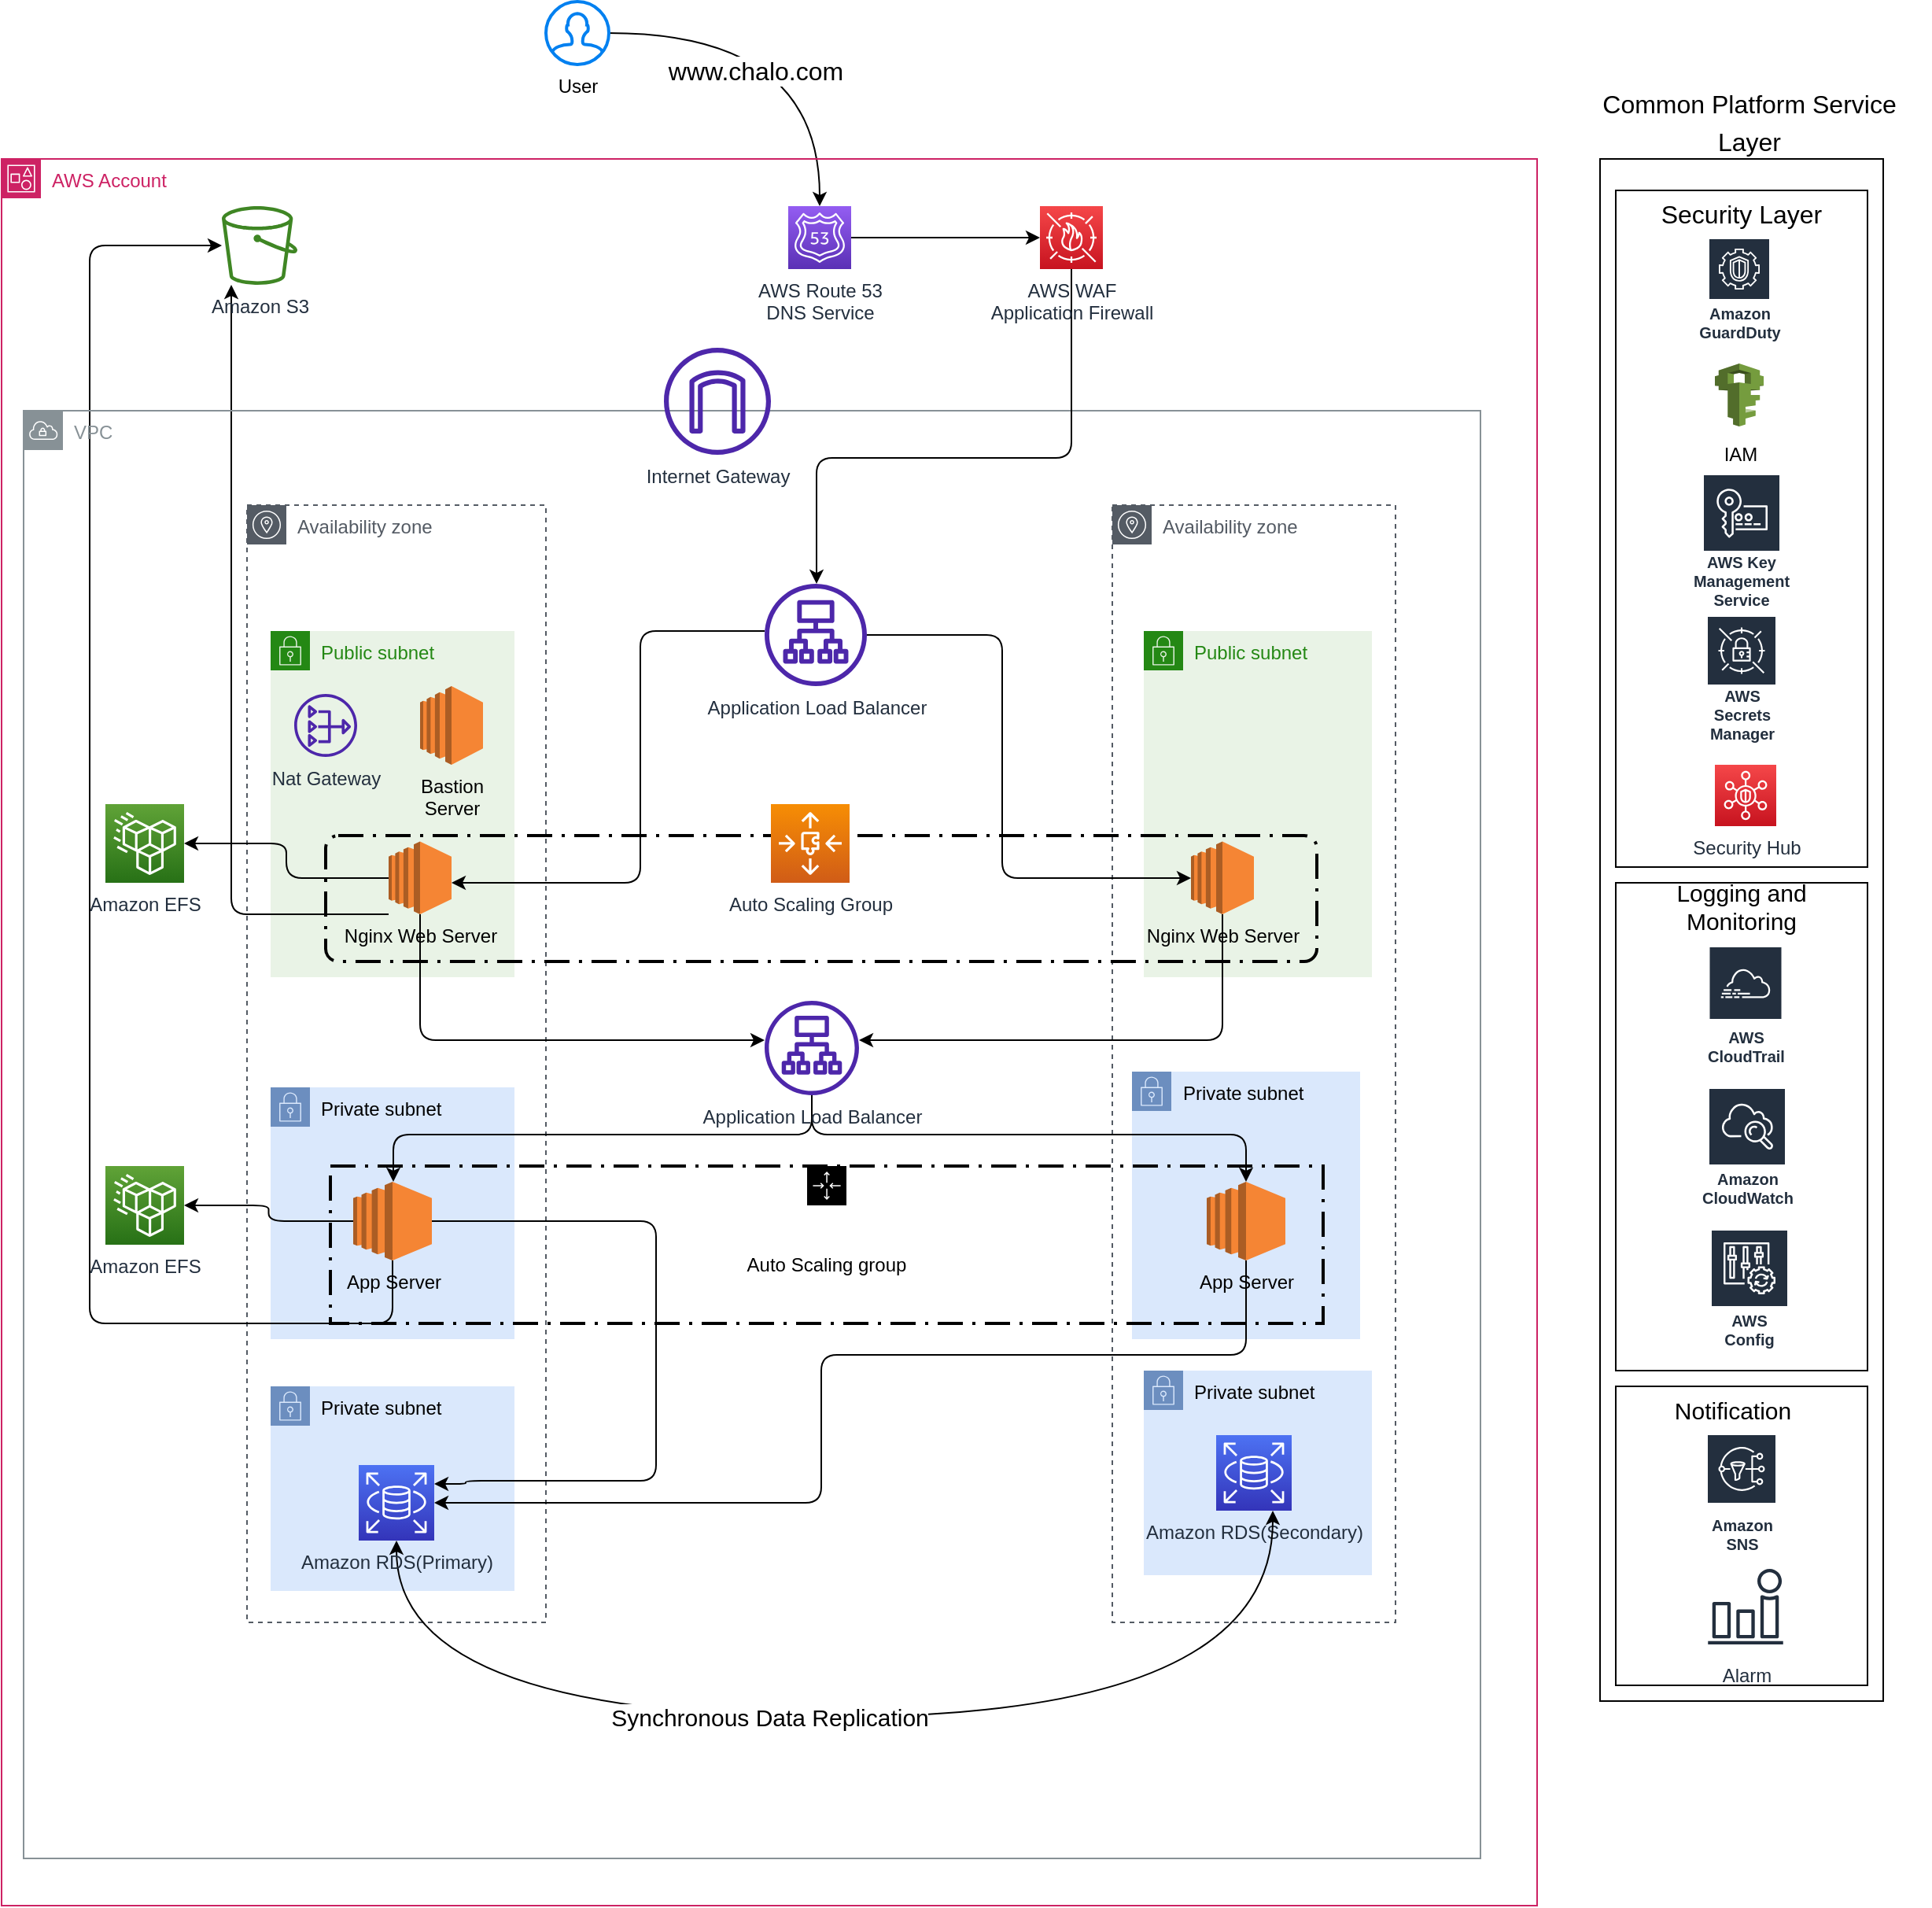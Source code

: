 <mxfile version="20.8.1" type="device"><diagram id="VfJiQpfm0IFeN0vNIJWV" name="EC2-instance"><mxGraphModel dx="2261" dy="1925" grid="1" gridSize="10" guides="1" tooltips="1" connect="1" arrows="1" fold="1" page="1" pageScale="1" pageWidth="827" pageHeight="1169" math="0" shadow="0"><root><mxCell id="0"/><mxCell id="1" parent="0"/><mxCell id="Yi2AJ_LYG7xFvUMXP88y-2" value="Availability zone" style="sketch=0;outlineConnect=0;gradientColor=none;html=1;whiteSpace=wrap;fontSize=12;fontStyle=0;shape=mxgraph.aws4.group;grIcon=mxgraph.aws4.group_availability_zone;strokeColor=#545B64;fillColor=none;verticalAlign=top;align=left;spacingLeft=30;fontColor=#545B64;dashed=1;rounded=1;" parent="1" vertex="1"><mxGeometry x="50" y="240" width="190" height="710" as="geometry"/></mxCell><mxCell id="Yi2AJ_LYG7xFvUMXP88y-3" value="Availability zone" style="sketch=0;outlineConnect=0;gradientColor=none;html=1;whiteSpace=wrap;fontSize=12;fontStyle=0;shape=mxgraph.aws4.group;grIcon=mxgraph.aws4.group_availability_zone;strokeColor=#545B64;fillColor=none;verticalAlign=top;align=left;spacingLeft=30;fontColor=#545B64;dashed=1;rounded=1;" parent="1" vertex="1"><mxGeometry x="600" y="240" width="180" height="710" as="geometry"/></mxCell><mxCell id="Yi2AJ_LYG7xFvUMXP88y-8" value="Private subnet" style="points=[[0,0],[0.25,0],[0.5,0],[0.75,0],[1,0],[1,0.25],[1,0.5],[1,0.75],[1,1],[0.75,1],[0.5,1],[0.25,1],[0,1],[0,0.75],[0,0.5],[0,0.25]];outlineConnect=0;html=1;whiteSpace=wrap;fontSize=12;fontStyle=0;container=1;pointerEvents=0;collapsible=0;recursiveResize=0;shape=mxgraph.aws4.group;grIcon=mxgraph.aws4.group_security_group;grStroke=0;strokeColor=#6c8ebf;fillColor=#dae8fc;verticalAlign=top;align=left;spacingLeft=30;dashed=0;rounded=1;" parent="1" vertex="1"><mxGeometry x="65" y="610" width="155" height="160" as="geometry"/></mxCell><mxCell id="Yi2AJ_LYG7xFvUMXP88y-9" value="Private subnet" style="points=[[0,0],[0.25,0],[0.5,0],[0.75,0],[1,0],[1,0.25],[1,0.5],[1,0.75],[1,1],[0.75,1],[0.5,1],[0.25,1],[0,1],[0,0.75],[0,0.5],[0,0.25]];outlineConnect=0;html=1;whiteSpace=wrap;fontSize=12;fontStyle=0;container=1;pointerEvents=0;collapsible=0;recursiveResize=0;shape=mxgraph.aws4.group;grIcon=mxgraph.aws4.group_security_group;grStroke=0;strokeColor=#6c8ebf;fillColor=#dae8fc;verticalAlign=top;align=left;spacingLeft=30;dashed=0;rounded=1;" parent="1" vertex="1"><mxGeometry x="612.5" y="600" width="145" height="170" as="geometry"/></mxCell><mxCell id="Yi2AJ_LYG7xFvUMXP88y-24" value="App Server" style="outlineConnect=0;dashed=0;verticalLabelPosition=bottom;verticalAlign=top;align=center;html=1;shape=mxgraph.aws3.ec2;fillColor=#F58534;gradientColor=none;rounded=1;" parent="Yi2AJ_LYG7xFvUMXP88y-9" vertex="1"><mxGeometry x="47.5" y="70" width="50" height="50" as="geometry"/></mxCell><mxCell id="Nc8AqNa_bZVhaD4YmrT5-22" style="edgeStyle=orthogonalEdgeStyle;curved=1;rounded=1;orthogonalLoop=1;jettySize=auto;html=1;startArrow=none;startFill=0;endArrow=classic;endFill=1;" edge="1" parent="1" source="sD50uz7uhA5rDlxa6q5j-3" target="sD50uz7uhA5rDlxa6q5j-4"><mxGeometry relative="1" as="geometry"/></mxCell><mxCell id="Nc8AqNa_bZVhaD4YmrT5-30" value="www.chalo.com" style="edgeLabel;html=1;align=center;verticalAlign=middle;resizable=0;points=[];fontSize=16;fontFamily=Helvetica;" vertex="1" connectable="0" parent="Nc8AqNa_bZVhaD4YmrT5-22"><mxGeometry x="-0.238" y="-24" relative="1" as="geometry"><mxPoint as="offset"/></mxGeometry></mxCell><mxCell id="sD50uz7uhA5rDlxa6q5j-3" value="User" style="html=1;verticalLabelPosition=bottom;align=center;labelBackgroundColor=#ffffff;verticalAlign=top;strokeWidth=2;strokeColor=#0080F0;shadow=0;dashed=0;shape=mxgraph.ios7.icons.user;rounded=1;" parent="1" vertex="1"><mxGeometry x="240" y="-80" width="40" height="40" as="geometry"/></mxCell><mxCell id="Yi2AJ_LYG7xFvUMXP88y-4" value="Private subnet" style="points=[[0,0],[0.25,0],[0.5,0],[0.75,0],[1,0],[1,0.25],[1,0.5],[1,0.75],[1,1],[0.75,1],[0.5,1],[0.25,1],[0,1],[0,0.75],[0,0.5],[0,0.25]];outlineConnect=0;html=1;whiteSpace=wrap;fontSize=12;fontStyle=0;container=1;pointerEvents=0;collapsible=0;recursiveResize=0;shape=mxgraph.aws4.group;grIcon=mxgraph.aws4.group_security_group;grStroke=0;strokeColor=#6c8ebf;fillColor=#dae8fc;verticalAlign=top;align=left;spacingLeft=30;dashed=0;rounded=1;" parent="1" vertex="1"><mxGeometry x="65" y="800" width="155" height="130" as="geometry"/></mxCell><mxCell id="Yi2AJ_LYG7xFvUMXP88y-5" value="Private subnet" style="points=[[0,0],[0.25,0],[0.5,0],[0.75,0],[1,0],[1,0.25],[1,0.5],[1,0.75],[1,1],[0.75,1],[0.5,1],[0.25,1],[0,1],[0,0.75],[0,0.5],[0,0.25]];outlineConnect=0;html=1;whiteSpace=wrap;fontSize=12;fontStyle=0;container=1;pointerEvents=0;collapsible=0;recursiveResize=0;shape=mxgraph.aws4.group;grIcon=mxgraph.aws4.group_security_group;grStroke=0;strokeColor=#6c8ebf;fillColor=#dae8fc;verticalAlign=top;align=left;spacingLeft=30;dashed=0;rounded=1;" parent="1" vertex="1"><mxGeometry x="620" y="790" width="145" height="130" as="geometry"/></mxCell><mxCell id="Nc8AqNa_bZVhaD4YmrT5-3" value="Amazon RDS(Secondary)" style="sketch=0;points=[[0,0,0],[0.25,0,0],[0.5,0,0],[0.75,0,0],[1,0,0],[0,1,0],[0.25,1,0],[0.5,1,0],[0.75,1,0],[1,1,0],[0,0.25,0],[0,0.5,0],[0,0.75,0],[1,0.25,0],[1,0.5,0],[1,0.75,0]];outlineConnect=0;fontColor=#232F3E;gradientColor=#4D72F3;gradientDirection=north;fillColor=#3334B9;strokeColor=#ffffff;dashed=0;verticalLabelPosition=bottom;verticalAlign=top;align=center;html=1;fontSize=12;fontStyle=0;aspect=fixed;shape=mxgraph.aws4.resourceIcon;resIcon=mxgraph.aws4.rds;rounded=1;" vertex="1" parent="Yi2AJ_LYG7xFvUMXP88y-5"><mxGeometry x="46" y="41" width="48" height="48" as="geometry"/></mxCell><mxCell id="Yi2AJ_LYG7xFvUMXP88y-6" value="Public subnet" style="points=[[0,0],[0.25,0],[0.5,0],[0.75,0],[1,0],[1,0.25],[1,0.5],[1,0.75],[1,1],[0.75,1],[0.5,1],[0.25,1],[0,1],[0,0.75],[0,0.5],[0,0.25]];outlineConnect=0;gradientColor=none;html=1;whiteSpace=wrap;fontSize=12;fontStyle=0;container=1;pointerEvents=0;collapsible=0;recursiveResize=0;shape=mxgraph.aws4.group;grIcon=mxgraph.aws4.group_security_group;grStroke=0;strokeColor=#248814;fillColor=#E9F3E6;verticalAlign=top;align=left;spacingLeft=30;fontColor=#248814;dashed=0;rounded=1;" parent="1" vertex="1"><mxGeometry x="65" y="320" width="155" height="220" as="geometry"/></mxCell><mxCell id="Yi2AJ_LYG7xFvUMXP88y-7" value="Public subnet" style="points=[[0,0],[0.25,0],[0.5,0],[0.75,0],[1,0],[1,0.25],[1,0.5],[1,0.75],[1,1],[0.75,1],[0.5,1],[0.25,1],[0,1],[0,0.75],[0,0.5],[0,0.25]];outlineConnect=0;gradientColor=none;html=1;whiteSpace=wrap;fontSize=12;fontStyle=0;container=1;pointerEvents=0;collapsible=0;recursiveResize=0;shape=mxgraph.aws4.group;grIcon=mxgraph.aws4.group_security_group;grStroke=0;strokeColor=#248814;fillColor=#E9F3E6;verticalAlign=top;align=left;spacingLeft=30;fontColor=#248814;dashed=0;rounded=1;" parent="1" vertex="1"><mxGeometry x="620" y="320" width="145" height="220" as="geometry"/></mxCell><mxCell id="Yi2AJ_LYG7xFvUMXP88y-11" value="Nat Gateway" style="sketch=0;outlineConnect=0;fontColor=#232F3E;gradientColor=none;fillColor=#4D27AA;strokeColor=none;dashed=0;verticalLabelPosition=bottom;verticalAlign=top;align=center;html=1;fontSize=12;fontStyle=0;aspect=fixed;pointerEvents=1;shape=mxgraph.aws4.nat_gateway;rounded=1;" parent="1" vertex="1"><mxGeometry x="80" y="360" width="40" height="40" as="geometry"/></mxCell><mxCell id="Yi2AJ_LYG7xFvUMXP88y-12" value="Bastion&lt;br&gt;Server&lt;br&gt;" style="outlineConnect=0;dashed=0;verticalLabelPosition=bottom;verticalAlign=top;align=center;html=1;shape=mxgraph.aws3.ec2;fillColor=#F58534;gradientColor=none;rounded=1;" parent="1" vertex="1"><mxGeometry x="160" y="355" width="40" height="50" as="geometry"/></mxCell><mxCell id="Yi2AJ_LYG7xFvUMXP88y-13" value="" style="rounded=1;arcSize=10;dashed=1;fillColor=none;gradientColor=none;dashPattern=8 3 1 3;strokeWidth=2;" parent="1" vertex="1"><mxGeometry x="100" y="450" width="630" height="80" as="geometry"/></mxCell><mxCell id="Yi2AJ_LYG7xFvUMXP88y-20" style="edgeStyle=orthogonalEdgeStyle;rounded=1;orthogonalLoop=1;jettySize=auto;html=1;" parent="1" source="Yi2AJ_LYG7xFvUMXP88y-14" target="Yi2AJ_LYG7xFvUMXP88y-19" edge="1"><mxGeometry relative="1" as="geometry"/></mxCell><mxCell id="Nc8AqNa_bZVhaD4YmrT5-6" style="edgeStyle=orthogonalEdgeStyle;rounded=1;orthogonalLoop=1;jettySize=auto;html=1;" edge="1" parent="1" source="Yi2AJ_LYG7xFvUMXP88y-14" target="Yi2AJ_LYG7xFvUMXP88y-26"><mxGeometry x="1" y="-92" relative="1" as="geometry"><Array as="points"><mxPoint x="160" y="580"/></Array><mxPoint x="3" y="25" as="offset"/></mxGeometry></mxCell><mxCell id="Nc8AqNa_bZVhaD4YmrT5-20" style="edgeStyle=orthogonalEdgeStyle;rounded=1;orthogonalLoop=1;jettySize=auto;html=1;" edge="1" parent="1" source="Yi2AJ_LYG7xFvUMXP88y-14" target="Yi2AJ_LYG7xFvUMXP88y-18"><mxGeometry relative="1" as="geometry"><Array as="points"><mxPoint x="40" y="500"/></Array></mxGeometry></mxCell><mxCell id="Yi2AJ_LYG7xFvUMXP88y-14" value="Nginx Web Server" style="outlineConnect=0;dashed=0;verticalLabelPosition=bottom;verticalAlign=top;align=center;html=1;shape=mxgraph.aws3.ec2;fillColor=#F58534;gradientColor=none;rounded=1;" parent="1" vertex="1"><mxGeometry x="140" y="453.75" width="40" height="46.25" as="geometry"/></mxCell><mxCell id="Nc8AqNa_bZVhaD4YmrT5-7" style="edgeStyle=orthogonalEdgeStyle;rounded=1;orthogonalLoop=1;jettySize=auto;html=1;" edge="1" parent="1" source="Yi2AJ_LYG7xFvUMXP88y-15" target="Yi2AJ_LYG7xFvUMXP88y-26"><mxGeometry relative="1" as="geometry"><Array as="points"><mxPoint x="670" y="580"/></Array></mxGeometry></mxCell><mxCell id="Yi2AJ_LYG7xFvUMXP88y-15" value="Nginx Web Server" style="outlineConnect=0;dashed=0;verticalLabelPosition=bottom;verticalAlign=top;align=center;html=1;shape=mxgraph.aws3.ec2;fillColor=#F58534;gradientColor=none;rounded=1;" parent="1" vertex="1"><mxGeometry x="650" y="453.75" width="40" height="46.25" as="geometry"/></mxCell><mxCell id="Nc8AqNa_bZVhaD4YmrT5-15" style="edgeStyle=orthogonalEdgeStyle;rounded=1;orthogonalLoop=1;jettySize=auto;html=1;entryX=1;entryY=0.25;entryDx=0;entryDy=0;entryPerimeter=0;" edge="1" parent="1" source="Yi2AJ_LYG7xFvUMXP88y-23" target="Nc8AqNa_bZVhaD4YmrT5-2"><mxGeometry relative="1" as="geometry"><Array as="points"><mxPoint x="310" y="695"/><mxPoint x="310" y="860"/><mxPoint x="189" y="860"/><mxPoint x="189" y="862"/></Array></mxGeometry></mxCell><mxCell id="Nc8AqNa_bZVhaD4YmrT5-17" style="edgeStyle=orthogonalEdgeStyle;rounded=1;orthogonalLoop=1;jettySize=auto;html=1;" edge="1" parent="1" source="Yi2AJ_LYG7xFvUMXP88y-23" target="Nc8AqNa_bZVhaD4YmrT5-16"><mxGeometry relative="1" as="geometry"/></mxCell><mxCell id="Nc8AqNa_bZVhaD4YmrT5-18" style="edgeStyle=orthogonalEdgeStyle;rounded=1;orthogonalLoop=1;jettySize=auto;html=1;" edge="1" parent="1" source="Yi2AJ_LYG7xFvUMXP88y-23" target="Yi2AJ_LYG7xFvUMXP88y-18"><mxGeometry relative="1" as="geometry"><Array as="points"><mxPoint x="143" y="760"/><mxPoint x="-50" y="760"/><mxPoint x="-50" y="75"/></Array></mxGeometry></mxCell><mxCell id="Yi2AJ_LYG7xFvUMXP88y-23" value="App Server" style="outlineConnect=0;dashed=0;verticalLabelPosition=bottom;verticalAlign=top;align=center;html=1;shape=mxgraph.aws3.ec2;fillColor=#F58534;gradientColor=none;rounded=1;" parent="1" vertex="1"><mxGeometry x="117.5" y="670" width="50" height="50" as="geometry"/></mxCell><mxCell id="Nc8AqNa_bZVhaD4YmrT5-21" style="edgeStyle=orthogonalEdgeStyle;rounded=1;orthogonalLoop=1;jettySize=auto;html=1;entryX=0.75;entryY=1;entryDx=0;entryDy=0;entryPerimeter=0;endArrow=classic;endFill=1;startArrow=classic;startFill=1;curved=1;" edge="1" parent="1" source="Nc8AqNa_bZVhaD4YmrT5-2" target="Nc8AqNa_bZVhaD4YmrT5-3"><mxGeometry x="-0.01" y="-101" relative="1" as="geometry"><Array as="points"><mxPoint x="145" y="1010"/><mxPoint x="702" y="1010"/></Array><mxPoint as="offset"/></mxGeometry></mxCell><mxCell id="Nc8AqNa_bZVhaD4YmrT5-48" value="Synchronous Data Replication" style="edgeLabel;html=1;align=center;verticalAlign=middle;resizable=0;points=[];fontSize=15;fontFamily=Helvetica;" vertex="1" connectable="0" parent="Nc8AqNa_bZVhaD4YmrT5-21"><mxGeometry x="0.302" y="10" relative="1" as="geometry"><mxPoint x="-172" y="10" as="offset"/></mxGeometry></mxCell><mxCell id="Nc8AqNa_bZVhaD4YmrT5-2" value="Amazon RDS(Primary)" style="sketch=0;points=[[0,0,0],[0.25,0,0],[0.5,0,0],[0.75,0,0],[1,0,0],[0,1,0],[0.25,1,0],[0.5,1,0],[0.75,1,0],[1,1,0],[0,0.25,0],[0,0.5,0],[0,0.75,0],[1,0.25,0],[1,0.5,0],[1,0.75,0]];outlineConnect=0;fontColor=#232F3E;gradientColor=#4D72F3;gradientDirection=north;fillColor=#3334B9;strokeColor=#ffffff;dashed=0;verticalLabelPosition=bottom;verticalAlign=top;align=center;html=1;fontSize=12;fontStyle=0;aspect=fixed;shape=mxgraph.aws4.resourceIcon;resIcon=mxgraph.aws4.rds;rounded=1;" vertex="1" parent="1"><mxGeometry x="121" y="850" width="48" height="48" as="geometry"/></mxCell><mxCell id="Nc8AqNa_bZVhaD4YmrT5-4" style="edgeStyle=orthogonalEdgeStyle;rounded=1;orthogonalLoop=1;jettySize=auto;html=1;" edge="1" parent="1" source="Yi2AJ_LYG7xFvUMXP88y-17" target="Yi2AJ_LYG7xFvUMXP88y-14"><mxGeometry relative="1" as="geometry"><Array as="points"><mxPoint x="300" y="320"/><mxPoint x="300" y="480"/></Array></mxGeometry></mxCell><mxCell id="Nc8AqNa_bZVhaD4YmrT5-5" style="edgeStyle=orthogonalEdgeStyle;rounded=1;orthogonalLoop=1;jettySize=auto;html=1;" edge="1" parent="1" source="Yi2AJ_LYG7xFvUMXP88y-17" target="Yi2AJ_LYG7xFvUMXP88y-15"><mxGeometry relative="1" as="geometry"><Array as="points"><mxPoint x="530" y="323"/><mxPoint x="530" y="477"/></Array></mxGeometry></mxCell><mxCell id="Nc8AqNa_bZVhaD4YmrT5-8" style="edgeStyle=orthogonalEdgeStyle;rounded=1;orthogonalLoop=1;jettySize=auto;html=1;" edge="1" parent="1" source="Yi2AJ_LYG7xFvUMXP88y-26" target="Yi2AJ_LYG7xFvUMXP88y-23"><mxGeometry relative="1" as="geometry"><Array as="points"><mxPoint x="409" y="640"/><mxPoint x="143" y="640"/></Array></mxGeometry></mxCell><mxCell id="Nc8AqNa_bZVhaD4YmrT5-9" style="edgeStyle=orthogonalEdgeStyle;rounded=1;orthogonalLoop=1;jettySize=auto;html=1;" edge="1" parent="1" source="Yi2AJ_LYG7xFvUMXP88y-26" target="Yi2AJ_LYG7xFvUMXP88y-24"><mxGeometry relative="1" as="geometry"><Array as="points"><mxPoint x="409" y="640"/><mxPoint x="685" y="640"/></Array></mxGeometry></mxCell><mxCell id="Nc8AqNa_bZVhaD4YmrT5-14" style="edgeStyle=orthogonalEdgeStyle;rounded=1;orthogonalLoop=1;jettySize=auto;html=1;entryX=1;entryY=0.5;entryDx=0;entryDy=0;entryPerimeter=0;" edge="1" parent="1" source="Yi2AJ_LYG7xFvUMXP88y-24" target="Nc8AqNa_bZVhaD4YmrT5-2"><mxGeometry relative="1" as="geometry"><Array as="points"><mxPoint x="685" y="780"/><mxPoint x="415" y="780"/><mxPoint x="415" y="874"/></Array></mxGeometry></mxCell><mxCell id="Nc8AqNa_bZVhaD4YmrT5-27" value="" style="rounded=0;whiteSpace=wrap;html=1;hachureGap=4;fontFamily=Helvetica;fontSize=20;glass=0;fillColor=none;" vertex="1" parent="1"><mxGeometry x="910" y="20" width="180" height="980" as="geometry"/></mxCell><mxCell id="Nc8AqNa_bZVhaD4YmrT5-29" value="&lt;font style=&quot;font-size: 16px;&quot;&gt;Common Platform Service Layer&lt;/font&gt;" style="text;html=1;strokeColor=none;fillColor=none;align=center;verticalAlign=middle;whiteSpace=wrap;rounded=0;glass=0;sketch=0;hachureGap=4;jiggle=2;curveFitting=1;fontFamily=Helvetica;fontSize=20;" vertex="1" parent="1"><mxGeometry x="890" y="-20" width="230" height="30" as="geometry"/></mxCell><mxCell id="Nc8AqNa_bZVhaD4YmrT5-32" value="" style="rounded=0;whiteSpace=wrap;html=1;glass=0;sketch=0;hachureGap=4;jiggle=2;curveFitting=1;fontFamily=Helvetica;fontSize=16;fillColor=none;" vertex="1" parent="1"><mxGeometry x="920" y="40" width="160" height="430" as="geometry"/></mxCell><mxCell id="Nc8AqNa_bZVhaD4YmrT5-33" value="Security Layer" style="text;html=1;strokeColor=none;fillColor=none;align=center;verticalAlign=middle;whiteSpace=wrap;rounded=0;glass=0;sketch=0;hachureGap=4;jiggle=2;curveFitting=1;fontFamily=Helvetica;fontSize=16;" vertex="1" parent="1"><mxGeometry x="930" y="40" width="140" height="30" as="geometry"/></mxCell><mxCell id="Nc8AqNa_bZVhaD4YmrT5-34" value="Amazon GuardDuty" style="sketch=0;outlineConnect=0;fontColor=#232F3E;gradientColor=none;strokeColor=#ffffff;fillColor=#232F3E;dashed=0;verticalLabelPosition=middle;verticalAlign=bottom;align=center;html=1;whiteSpace=wrap;fontSize=10;fontStyle=1;spacing=3;shape=mxgraph.aws4.productIcon;prIcon=mxgraph.aws4.guardduty;rounded=0;glass=0;hachureGap=4;jiggle=2;curveFitting=1;fontFamily=Helvetica;" vertex="1" parent="1"><mxGeometry x="978.5" y="70" width="40" height="70" as="geometry"/></mxCell><mxCell id="Nc8AqNa_bZVhaD4YmrT5-35" value="&lt;font style=&quot;font-size: 12px;&quot;&gt;IAM&lt;/font&gt;" style="outlineConnect=0;dashed=0;verticalLabelPosition=bottom;verticalAlign=top;align=center;html=1;shape=mxgraph.aws3.iam;fillColor=#759C3E;gradientColor=none;rounded=0;glass=0;sketch=0;hachureGap=4;jiggle=2;curveFitting=1;fontFamily=Helvetica;fontSize=16;" vertex="1" parent="1"><mxGeometry x="983" y="150" width="31" height="40" as="geometry"/></mxCell><mxCell id="Nc8AqNa_bZVhaD4YmrT5-36" value="AWS Key Management Service" style="sketch=0;outlineConnect=0;fontColor=#232F3E;gradientColor=none;strokeColor=#ffffff;fillColor=#232F3E;dashed=0;verticalLabelPosition=middle;verticalAlign=bottom;align=center;html=1;whiteSpace=wrap;fontSize=10;fontStyle=1;spacing=3;shape=mxgraph.aws4.productIcon;prIcon=mxgraph.aws4.key_management_service;rounded=0;glass=0;hachureGap=4;jiggle=2;curveFitting=1;fontFamily=Helvetica;" vertex="1" parent="1"><mxGeometry x="975" y="220" width="50" height="90" as="geometry"/></mxCell><mxCell id="Nc8AqNa_bZVhaD4YmrT5-37" value="AWS Secrets Manager" style="sketch=0;outlineConnect=0;fontColor=#232F3E;gradientColor=none;strokeColor=#ffffff;fillColor=#232F3E;dashed=0;verticalLabelPosition=middle;verticalAlign=bottom;align=center;html=1;whiteSpace=wrap;fontSize=10;fontStyle=1;spacing=3;shape=mxgraph.aws4.productIcon;prIcon=mxgraph.aws4.secrets_manager;rounded=0;glass=0;hachureGap=4;jiggle=2;curveFitting=1;fontFamily=Helvetica;" vertex="1" parent="1"><mxGeometry x="977.5" y="310" width="45" height="85" as="geometry"/></mxCell><mxCell id="Nc8AqNa_bZVhaD4YmrT5-38" value="Security Hub" style="sketch=0;points=[[0,0,0],[0.25,0,0],[0.5,0,0],[0.75,0,0],[1,0,0],[0,1,0],[0.25,1,0],[0.5,1,0],[0.75,1,0],[1,1,0],[0,0.25,0],[0,0.5,0],[0,0.75,0],[1,0.25,0],[1,0.5,0],[1,0.75,0]];outlineConnect=0;fontColor=#232F3E;gradientColor=#F54749;gradientDirection=north;fillColor=#C7131F;strokeColor=#ffffff;dashed=0;verticalLabelPosition=bottom;verticalAlign=top;align=center;html=1;fontSize=12;fontStyle=0;aspect=fixed;shape=mxgraph.aws4.resourceIcon;resIcon=mxgraph.aws4.security_hub;rounded=0;glass=0;hachureGap=4;jiggle=2;curveFitting=1;fontFamily=Helvetica;" vertex="1" parent="1"><mxGeometry x="983" y="405" width="39" height="39" as="geometry"/></mxCell><mxCell id="Nc8AqNa_bZVhaD4YmrT5-39" value="" style="rounded=0;whiteSpace=wrap;html=1;glass=0;sketch=0;hachureGap=4;jiggle=2;curveFitting=1;fontFamily=Helvetica;fontSize=12;fillColor=none;" vertex="1" parent="1"><mxGeometry x="920" y="480" width="160" height="310" as="geometry"/></mxCell><mxCell id="Nc8AqNa_bZVhaD4YmrT5-40" value="&lt;font style=&quot;font-size: 15px;&quot;&gt;Logging and Monitoring&lt;/font&gt;" style="text;html=1;strokeColor=none;fillColor=none;align=center;verticalAlign=middle;whiteSpace=wrap;rounded=0;glass=0;sketch=0;hachureGap=4;jiggle=2;curveFitting=1;fontFamily=Helvetica;fontSize=12;" vertex="1" parent="1"><mxGeometry x="930" y="480" width="140" height="30" as="geometry"/></mxCell><mxCell id="Nc8AqNa_bZVhaD4YmrT5-41" value="AWS&#10;CloudTrail" style="sketch=0;outlineConnect=0;fontColor=#232F3E;gradientColor=none;strokeColor=#ffffff;fillColor=#232F3E;dashed=0;verticalLabelPosition=middle;verticalAlign=bottom;align=center;html=1;whiteSpace=wrap;fontSize=10;fontStyle=1;spacing=3;shape=mxgraph.aws4.productIcon;prIcon=mxgraph.aws4.cloudtrail;rounded=0;glass=0;hachureGap=4;jiggle=2;curveFitting=1;fontFamily=Helvetica;" vertex="1" parent="1"><mxGeometry x="978.75" y="520" width="47.5" height="80" as="geometry"/></mxCell><mxCell id="Nc8AqNa_bZVhaD4YmrT5-42" value="Amazon CloudWatch" style="sketch=0;outlineConnect=0;fontColor=#232F3E;gradientColor=none;strokeColor=#ffffff;fillColor=#232F3E;dashed=0;verticalLabelPosition=middle;verticalAlign=bottom;align=center;html=1;whiteSpace=wrap;fontSize=10;fontStyle=1;spacing=3;shape=mxgraph.aws4.productIcon;prIcon=mxgraph.aws4.cloudwatch;rounded=0;glass=0;hachureGap=4;jiggle=2;curveFitting=1;fontFamily=Helvetica;" vertex="1" parent="1"><mxGeometry x="978.5" y="610" width="50" height="80" as="geometry"/></mxCell><mxCell id="Nc8AqNa_bZVhaD4YmrT5-43" value="AWS Config" style="sketch=0;outlineConnect=0;fontColor=#232F3E;gradientColor=none;strokeColor=#ffffff;fillColor=#232F3E;dashed=0;verticalLabelPosition=middle;verticalAlign=bottom;align=center;html=1;whiteSpace=wrap;fontSize=10;fontStyle=1;spacing=3;shape=mxgraph.aws4.productIcon;prIcon=mxgraph.aws4.config;rounded=0;glass=0;hachureGap=4;jiggle=2;curveFitting=1;fontFamily=Helvetica;" vertex="1" parent="1"><mxGeometry x="980" y="700" width="50" height="80" as="geometry"/></mxCell><mxCell id="Nc8AqNa_bZVhaD4YmrT5-44" value="" style="rounded=0;whiteSpace=wrap;html=1;glass=0;sketch=0;hachureGap=4;jiggle=2;curveFitting=1;fontFamily=Helvetica;fontSize=15;fillColor=none;" vertex="1" parent="1"><mxGeometry x="920" y="800" width="160" height="190" as="geometry"/></mxCell><mxCell id="Nc8AqNa_bZVhaD4YmrT5-45" value="Notification" style="text;html=1;strokeColor=none;fillColor=none;align=center;verticalAlign=middle;whiteSpace=wrap;rounded=0;glass=0;sketch=0;hachureGap=4;jiggle=2;curveFitting=1;fontFamily=Helvetica;fontSize=15;" vertex="1" parent="1"><mxGeometry x="960" y="800" width="68.5" height="30" as="geometry"/></mxCell><mxCell id="Nc8AqNa_bZVhaD4YmrT5-46" value="Amazon SNS" style="sketch=0;outlineConnect=0;fontColor=#232F3E;gradientColor=none;strokeColor=#ffffff;fillColor=#232F3E;dashed=0;verticalLabelPosition=middle;verticalAlign=bottom;align=center;html=1;whiteSpace=wrap;fontSize=10;fontStyle=1;spacing=3;shape=mxgraph.aws4.productIcon;prIcon=mxgraph.aws4.sns;rounded=0;glass=0;hachureGap=4;jiggle=2;curveFitting=1;fontFamily=Helvetica;" vertex="1" parent="1"><mxGeometry x="977.5" y="830" width="45" height="80" as="geometry"/></mxCell><mxCell id="Nc8AqNa_bZVhaD4YmrT5-47" value="Alarm" style="sketch=0;outlineConnect=0;fontColor=#232F3E;gradientColor=none;strokeColor=#232F3E;fillColor=#ffffff;dashed=0;verticalLabelPosition=bottom;verticalAlign=top;align=center;html=1;fontSize=12;fontStyle=0;aspect=fixed;shape=mxgraph.aws4.resourceIcon;resIcon=mxgraph.aws4.alarm;rounded=0;glass=0;hachureGap=4;jiggle=2;curveFitting=1;fontFamily=Helvetica;" vertex="1" parent="1"><mxGeometry x="972.5" y="910" width="60" height="60" as="geometry"/></mxCell><mxCell id="sD50uz7uhA5rDlxa6q5j-1" value="AWS Account" style="points=[[0,0],[0.25,0],[0.5,0],[0.75,0],[1,0],[1,0.25],[1,0.5],[1,0.75],[1,1],[0.75,1],[0.5,1],[0.25,1],[0,1],[0,0.75],[0,0.5],[0,0.25]];outlineConnect=0;gradientColor=none;html=1;whiteSpace=wrap;fontSize=12;fontStyle=0;container=1;pointerEvents=0;collapsible=0;recursiveResize=0;shape=mxgraph.aws4.group;grIcon=mxgraph.aws4.group_account;strokeColor=#CD2264;fillColor=none;verticalAlign=top;align=left;spacingLeft=30;fontColor=#CD2264;dashed=0;rounded=1;" parent="1" vertex="1"><mxGeometry x="-106" y="20" width="976" height="1110" as="geometry"/></mxCell><mxCell id="sD50uz7uhA5rDlxa6q5j-2" value="VPC" style="sketch=0;outlineConnect=0;gradientColor=none;html=1;whiteSpace=wrap;fontSize=12;fontStyle=0;shape=mxgraph.aws4.group;grIcon=mxgraph.aws4.group_vpc;strokeColor=#879196;fillColor=none;verticalAlign=top;align=left;spacingLeft=30;fontColor=#879196;dashed=0;rounded=1;" parent="sD50uz7uhA5rDlxa6q5j-1" vertex="1"><mxGeometry x="14" y="160" width="926" height="920" as="geometry"/></mxCell><mxCell id="Nc8AqNa_bZVhaD4YmrT5-23" style="edgeStyle=orthogonalEdgeStyle;curved=1;rounded=1;orthogonalLoop=1;jettySize=auto;html=1;entryX=0;entryY=0.5;entryDx=0;entryDy=0;entryPerimeter=0;startArrow=none;startFill=0;endArrow=classic;endFill=1;" edge="1" parent="sD50uz7uhA5rDlxa6q5j-1" source="sD50uz7uhA5rDlxa6q5j-4" target="Yi2AJ_LYG7xFvUMXP88y-1"><mxGeometry relative="1" as="geometry"/></mxCell><mxCell id="sD50uz7uhA5rDlxa6q5j-4" value="AWS Route 53&lt;br&gt;DNS Service" style="sketch=0;points=[[0,0,0],[0.25,0,0],[0.5,0,0],[0.75,0,0],[1,0,0],[0,1,0],[0.25,1,0],[0.5,1,0],[0.75,1,0],[1,1,0],[0,0.25,0],[0,0.5,0],[0,0.75,0],[1,0.25,0],[1,0.5,0],[1,0.75,0]];outlineConnect=0;fontColor=#232F3E;gradientColor=#945DF2;gradientDirection=north;fillColor=#5A30B5;strokeColor=#ffffff;dashed=0;verticalLabelPosition=bottom;verticalAlign=top;align=center;html=1;fontSize=12;fontStyle=0;aspect=fixed;shape=mxgraph.aws4.resourceIcon;resIcon=mxgraph.aws4.route_53;rounded=1;" parent="sD50uz7uhA5rDlxa6q5j-1" vertex="1"><mxGeometry x="500" y="30" width="40" height="40" as="geometry"/></mxCell><mxCell id="Nc8AqNa_bZVhaD4YmrT5-24" style="edgeStyle=orthogonalEdgeStyle;rounded=1;hachureGap=4;orthogonalLoop=1;jettySize=auto;html=1;fontFamily=Architects Daughter;fontSource=https%3A%2F%2Ffonts.googleapis.com%2Fcss%3Ffamily%3DArchitects%2BDaughter;fontSize=16;startArrow=none;startFill=0;" edge="1" parent="sD50uz7uhA5rDlxa6q5j-1" source="Yi2AJ_LYG7xFvUMXP88y-1" target="Yi2AJ_LYG7xFvUMXP88y-17"><mxGeometry relative="1" as="geometry"><Array as="points"><mxPoint x="680" y="190"/><mxPoint x="518" y="190"/></Array></mxGeometry></mxCell><mxCell id="Yi2AJ_LYG7xFvUMXP88y-1" value="AWS WAF&lt;br&gt;Application Firewall" style="sketch=0;points=[[0,0,0],[0.25,0,0],[0.5,0,0],[0.75,0,0],[1,0,0],[0,1,0],[0.25,1,0],[0.5,1,0],[0.75,1,0],[1,1,0],[0,0.25,0],[0,0.5,0],[0,0.75,0],[1,0.25,0],[1,0.5,0],[1,0.75,0]];outlineConnect=0;fontColor=#232F3E;gradientColor=#F54749;gradientDirection=north;fillColor=#C7131F;strokeColor=#ffffff;dashed=0;verticalLabelPosition=bottom;verticalAlign=top;align=center;html=1;fontSize=12;fontStyle=0;aspect=fixed;shape=mxgraph.aws4.resourceIcon;resIcon=mxgraph.aws4.waf;rounded=1;" parent="sD50uz7uhA5rDlxa6q5j-1" vertex="1"><mxGeometry x="660" y="30" width="40" height="40" as="geometry"/></mxCell><mxCell id="Yi2AJ_LYG7xFvUMXP88y-10" style="edgeStyle=orthogonalEdgeStyle;rounded=1;orthogonalLoop=1;jettySize=auto;html=1;exitX=0.5;exitY=1;exitDx=0;exitDy=0;exitPerimeter=0;" parent="sD50uz7uhA5rDlxa6q5j-1" source="sD50uz7uhA5rDlxa6q5j-4" target="sD50uz7uhA5rDlxa6q5j-4" edge="1"><mxGeometry relative="1" as="geometry"/></mxCell><mxCell id="Yi2AJ_LYG7xFvUMXP88y-16" value="Auto Scaling Group" style="sketch=0;points=[[0,0,0],[0.25,0,0],[0.5,0,0],[0.75,0,0],[1,0,0],[0,1,0],[0.25,1,0],[0.5,1,0],[0.75,1,0],[1,1,0],[0,0.25,0],[0,0.5,0],[0,0.75,0],[1,0.25,0],[1,0.5,0],[1,0.75,0]];outlineConnect=0;fontColor=#232F3E;gradientColor=#F78E04;gradientDirection=north;fillColor=#D05C17;strokeColor=#ffffff;dashed=0;verticalLabelPosition=bottom;verticalAlign=top;align=center;html=1;fontSize=12;fontStyle=0;aspect=fixed;shape=mxgraph.aws4.resourceIcon;resIcon=mxgraph.aws4.auto_scaling3;rounded=1;" parent="sD50uz7uhA5rDlxa6q5j-1" vertex="1"><mxGeometry x="489" y="410" width="50" height="50" as="geometry"/></mxCell><mxCell id="Yi2AJ_LYG7xFvUMXP88y-17" value="Application Load Balancer" style="sketch=0;outlineConnect=0;fontColor=#232F3E;gradientColor=none;fillColor=#4D27AA;strokeColor=none;dashed=0;verticalLabelPosition=bottom;verticalAlign=top;align=center;html=1;fontSize=12;fontStyle=0;aspect=fixed;pointerEvents=1;shape=mxgraph.aws4.application_load_balancer;rounded=1;" parent="sD50uz7uhA5rDlxa6q5j-1" vertex="1"><mxGeometry x="485" y="270" width="65" height="65" as="geometry"/></mxCell><mxCell id="Yi2AJ_LYG7xFvUMXP88y-18" value="Amazon S3" style="sketch=0;outlineConnect=0;fontColor=#232F3E;gradientColor=none;fillColor=#3F8624;strokeColor=none;dashed=0;verticalLabelPosition=bottom;verticalAlign=top;align=center;html=1;fontSize=12;fontStyle=0;aspect=fixed;pointerEvents=1;shape=mxgraph.aws4.bucket;rounded=1;" parent="sD50uz7uhA5rDlxa6q5j-1" vertex="1"><mxGeometry x="140" y="30" width="48.08" height="50" as="geometry"/></mxCell><mxCell id="Yi2AJ_LYG7xFvUMXP88y-19" value="Amazon EFS" style="sketch=0;points=[[0,0,0],[0.25,0,0],[0.5,0,0],[0.75,0,0],[1,0,0],[0,1,0],[0.25,1,0],[0.5,1,0],[0.75,1,0],[1,1,0],[0,0.25,0],[0,0.5,0],[0,0.75,0],[1,0.25,0],[1,0.5,0],[1,0.75,0]];outlineConnect=0;fontColor=#232F3E;gradientColor=#60A337;gradientDirection=north;fillColor=#277116;strokeColor=#ffffff;dashed=0;verticalLabelPosition=bottom;verticalAlign=top;align=center;html=1;fontSize=12;fontStyle=0;aspect=fixed;shape=mxgraph.aws4.resourceIcon;resIcon=mxgraph.aws4.efs_standard;rounded=1;" parent="sD50uz7uhA5rDlxa6q5j-1" vertex="1"><mxGeometry x="66" y="410" width="50" height="50" as="geometry"/></mxCell><mxCell id="Yi2AJ_LYG7xFvUMXP88y-26" value="Application Load Balancer" style="sketch=0;outlineConnect=0;fontColor=#232F3E;gradientColor=none;fillColor=#4D27AA;strokeColor=none;dashed=0;verticalLabelPosition=bottom;verticalAlign=top;align=center;html=1;fontSize=12;fontStyle=0;aspect=fixed;pointerEvents=1;shape=mxgraph.aws4.application_load_balancer;rounded=1;" parent="sD50uz7uhA5rDlxa6q5j-1" vertex="1"><mxGeometry x="485" y="535" width="60" height="60" as="geometry"/></mxCell><mxCell id="Yi2AJ_LYG7xFvUMXP88y-31" value="Auto Scaling group" style="points=[[0,0],[0.25,0],[0.5,0],[0.75,0],[1,0],[1,0.25],[1,0.5],[1,0.75],[1,1],[0.75,1],[0.5,1],[0.25,1],[0,1],[0,0.75],[0,0.5],[0,0.25]];outlineConnect=0;gradientColor=none;html=1;whiteSpace=wrap;fontSize=12;fontStyle=0;container=0;pointerEvents=0;collapsible=0;recursiveResize=0;shape=mxgraph.aws4.groupCenter;grIcon=mxgraph.aws4.group_auto_scaling_group;grStroke=1;strokeColor=default;fillColor=none;verticalAlign=middle;align=center;fontColor=default;dashed=1;spacingTop=25;rounded=1;arcSize=10;dashPattern=8 3 1 3;strokeWidth=2;" parent="sD50uz7uhA5rDlxa6q5j-1" vertex="1"><mxGeometry x="209" y="640" width="631" height="100" as="geometry"/></mxCell><mxCell id="Nc8AqNa_bZVhaD4YmrT5-16" value="Amazon EFS" style="sketch=0;points=[[0,0,0],[0.25,0,0],[0.5,0,0],[0.75,0,0],[1,0,0],[0,1,0],[0.25,1,0],[0.5,1,0],[0.75,1,0],[1,1,0],[0,0.25,0],[0,0.5,0],[0,0.75,0],[1,0.25,0],[1,0.5,0],[1,0.75,0]];outlineConnect=0;fontColor=#232F3E;gradientColor=#60A337;gradientDirection=north;fillColor=#277116;strokeColor=#ffffff;dashed=0;verticalLabelPosition=bottom;verticalAlign=top;align=center;html=1;fontSize=12;fontStyle=0;aspect=fixed;shape=mxgraph.aws4.resourceIcon;resIcon=mxgraph.aws4.efs_standard;rounded=1;" vertex="1" parent="sD50uz7uhA5rDlxa6q5j-1"><mxGeometry x="66" y="640" width="50" height="50" as="geometry"/></mxCell><mxCell id="Nc8AqNa_bZVhaD4YmrT5-26" value="&lt;font face=&quot;Helvetica&quot;&gt;Internet Gateway&lt;/font&gt;" style="sketch=0;outlineConnect=0;fontColor=#232F3E;gradientColor=none;fillColor=#4D27AA;strokeColor=none;dashed=0;verticalLabelPosition=bottom;verticalAlign=top;align=center;html=1;fontSize=12;fontStyle=0;aspect=fixed;pointerEvents=1;shape=mxgraph.aws4.internet_gateway;rounded=1;hachureGap=4;jiggle=2;curveFitting=1;fontFamily=Architects Daughter;fontSource=https%3A%2F%2Ffonts.googleapis.com%2Fcss%3Ffamily%3DArchitects%2BDaughter;" vertex="1" parent="sD50uz7uhA5rDlxa6q5j-1"><mxGeometry x="421" y="120" width="68" height="68" as="geometry"/></mxCell></root></mxGraphModel></diagram></mxfile>